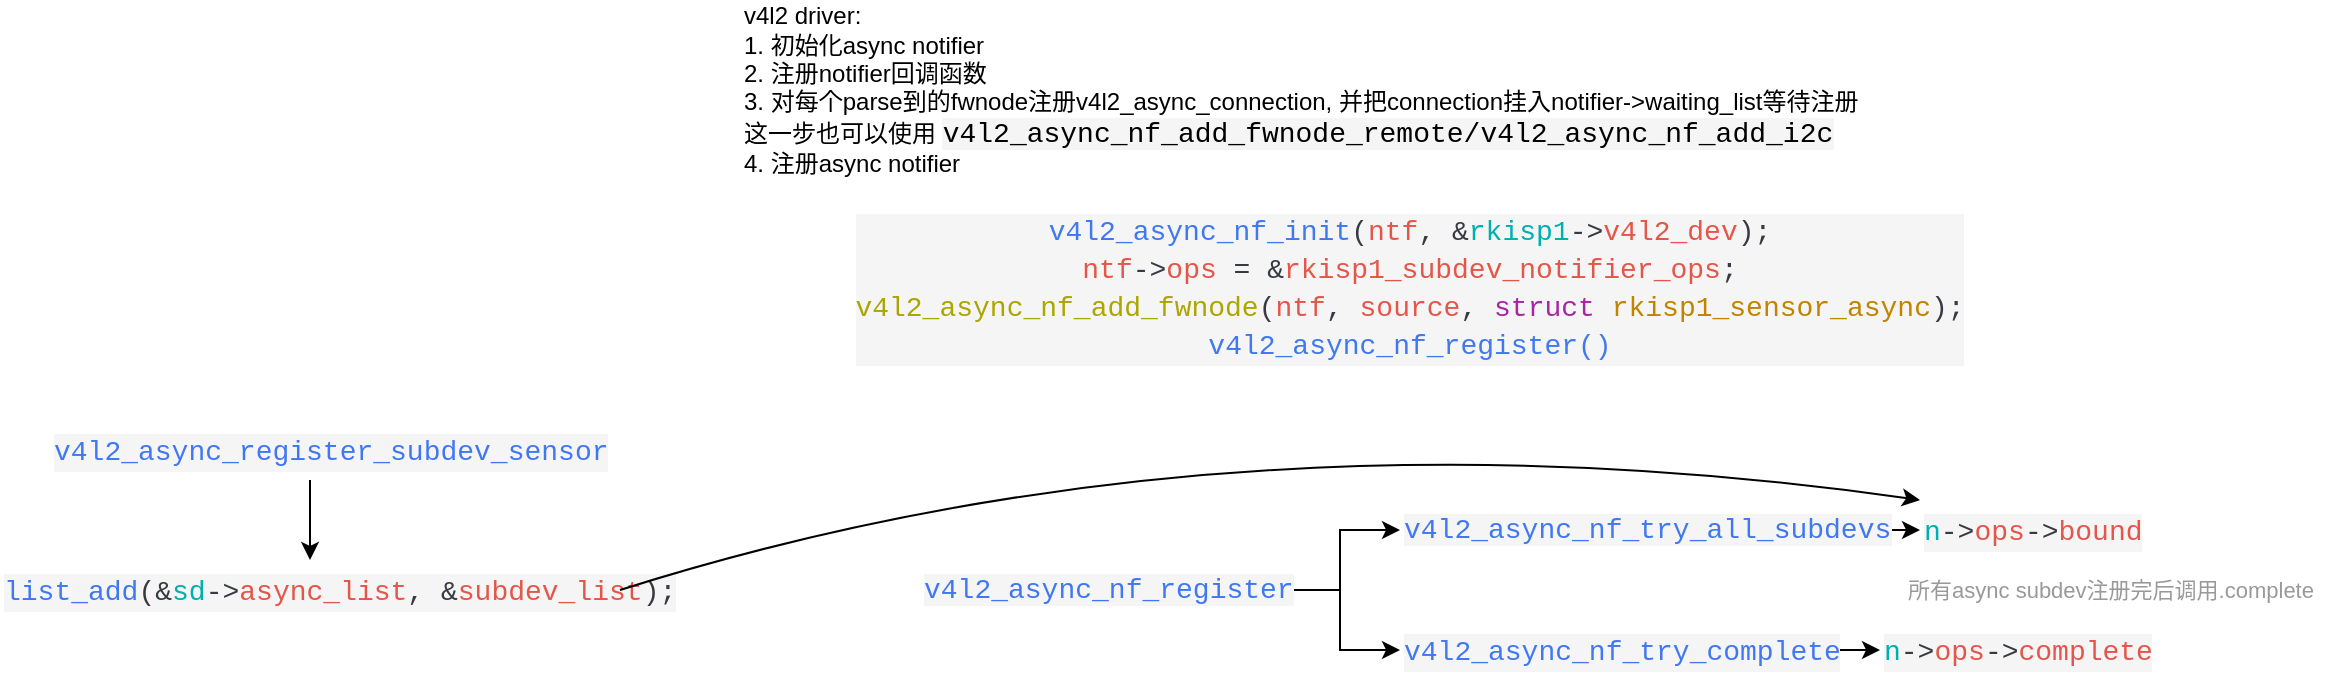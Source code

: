 <mxfile version="26.1.1">
  <diagram id="vxmu8e-D6JKtbziN8auy" name="Page-1">
    <mxGraphModel dx="2079" dy="633" grid="1" gridSize="10" guides="1" tooltips="1" connect="1" arrows="1" fold="1" page="1" pageScale="1" pageWidth="827" pageHeight="1169" math="0" shadow="0">
      <root>
        <mxCell id="0" />
        <mxCell id="1" parent="0" />
        <mxCell id="KGo7ExIiG6yFK3656a-n-1" value="&lt;div style=&quot;background-color: rgb(245, 245, 245); font-family: Consolas, &amp;quot;Courier New&amp;quot;, monospace; font-weight: normal; font-size: 14px; line-height: 19px; white-space: pre; color: rgb(56, 58, 66);&quot;&gt;&lt;div style=&quot;color: light-dark(rgb(56, 58, 66), rgb(185, 187, 194));&quot;&gt;&lt;span style=&quot;color: rgb(64, 120, 242);&quot;&gt;v4l2_async_nf_init&lt;/span&gt;&lt;span style=&quot;color: rgb(56, 58, 66);&quot;&gt;(&lt;/span&gt;&lt;span style=&quot;color: rgb(228, 86, 73);&quot;&gt;ntf&lt;/span&gt;&lt;span style=&quot;color: rgb(56, 58, 66);&quot;&gt;, &lt;/span&gt;&lt;span style=&quot;color: rgb(56, 58, 66);&quot;&gt;&amp;amp;&lt;/span&gt;&lt;span style=&quot;color: rgb(0, 175, 175);&quot;&gt;rkisp1&lt;/span&gt;&lt;span style=&quot;color: rgb(56, 58, 66);&quot;&gt;-&amp;gt;&lt;/span&gt;&lt;span style=&quot;color: rgb(228, 86, 73);&quot;&gt;v4l2_dev&lt;/span&gt;&lt;span style=&quot;color: rgb(56, 58, 66);&quot;&gt;);&lt;/span&gt;&lt;/div&gt;&lt;div style=&quot;&quot;&gt;&lt;span style=&quot;color: rgb(56, 58, 66);&quot;&gt;&lt;div style=&quot;color: light-dark(rgb(56, 58, 66), rgb(185, 187, 194)); line-height: 19px;&quot;&gt;&lt;span style=&quot;color: rgb(228, 86, 73);&quot;&gt;ntf&lt;/span&gt;-&amp;gt;&lt;span style=&quot;color: rgb(228, 86, 73);&quot;&gt;ops&lt;/span&gt; = &amp;amp;&lt;span style=&quot;color: rgb(228, 86, 73);&quot;&gt;rkisp1_subdev_notifier_ops&lt;/span&gt;;&lt;/div&gt;&lt;div style=&quot;line-height: 19px;&quot;&gt;&lt;div style=&quot;line-height: 19px;&quot;&gt;&lt;div style=&quot;&quot;&gt;&lt;span style=&quot;color: rgb(172, 166, 0);&quot;&gt;v4l2_async_nf_add_fwnode&lt;/span&gt;&lt;span style=&quot;color: light-dark(rgb(56, 58, 66), rgb(185, 187, 194)); background-color: light-dark(rgb(245, 245, 245), rgb(26, 26, 26));&quot;&gt;(&lt;/span&gt;&lt;span style=&quot;background-color: light-dark(rgb(245, 245, 245), rgb(26, 26, 26)); color: rgb(228, 86, 73);&quot;&gt;ntf&lt;/span&gt;&lt;span style=&quot;color: light-dark(rgb(56, 58, 66), rgb(185, 187, 194)); background-color: light-dark(rgb(245, 245, 245), rgb(26, 26, 26));&quot;&gt;, &lt;/span&gt;&lt;span style=&quot;background-color: light-dark(rgb(245, 245, 245), rgb(26, 26, 26)); color: rgb(228, 86, 73);&quot;&gt;source&lt;/span&gt;&lt;span style=&quot;color: light-dark(rgb(56, 58, 66), rgb(185, 187, 194)); background-color: light-dark(rgb(245, 245, 245), rgb(26, 26, 26));&quot;&gt;, &lt;/span&gt;&lt;span style=&quot;background-color: light-dark(rgb(245, 245, 245), rgb(26, 26, 26)); color: rgb(166, 38, 164);&quot;&gt;struct&lt;/span&gt;&lt;span style=&quot;color: light-dark(rgb(56, 58, 66), rgb(185, 187, 194)); background-color: light-dark(rgb(245, 245, 245), rgb(26, 26, 26));&quot;&gt; &lt;/span&gt;&lt;span style=&quot;background-color: light-dark(rgb(245, 245, 245), rgb(26, 26, 26)); color: rgb(193, 132, 1);&quot;&gt;rkisp1_sensor_async&lt;/span&gt;&lt;span style=&quot;color: light-dark(rgb(56, 58, 66), rgb(185, 187, 194)); background-color: light-dark(rgb(245, 245, 245), rgb(26, 26, 26));&quot;&gt;);&lt;/span&gt;&lt;/div&gt;&lt;/div&gt;&lt;/div&gt;&lt;div style=&quot;color: light-dark(rgb(56, 58, 66), rgb(185, 187, 194)); line-height: 19px;&quot;&gt;&lt;div style=&quot;line-height: 19px;&quot;&gt;&lt;span style=&quot;color: rgb(64, 120, 242);&quot;&gt;v4l2_async_nf_register()&lt;/span&gt;&lt;/div&gt;&lt;/div&gt;&lt;/span&gt;&lt;/div&gt;&lt;/div&gt;" style="text;whiteSpace=wrap;html=1;align=center;" vertex="1" parent="1">
          <mxGeometry x="90" y="190" width="510" height="90" as="geometry" />
        </mxCell>
        <mxCell id="KGo7ExIiG6yFK3656a-n-2" value="v4l2 driver:&lt;div&gt;1. 初始化async notifier&lt;br&gt;&lt;div&gt;2. 注册notifier回调函数&lt;/div&gt;&lt;div&gt;3. 对每个parse到的fwnode注册v4l2_async_connection, 并把connection挂入notifier-&amp;gt;waiting_list等待注册&lt;/div&gt;&lt;div&gt;这一步也可以使用&amp;nbsp;&lt;font style=&quot;color: rgb(0, 0, 0);&quot;&gt;&lt;span style=&quot;background-color: rgb(245, 245, 245); font-family: Consolas, &amp;quot;Courier New&amp;quot;, monospace; font-size: 14px; white-space: pre;&quot;&gt;v4l2_async_nf_add_fwnode_remote/&lt;/span&gt;&lt;span style=&quot;background-color: rgb(245, 245, 245); font-family: Consolas, &amp;quot;Courier New&amp;quot;, monospace; font-size: 14px; white-space: pre;&quot;&gt;v4l2_async_nf_add_i2c&lt;/span&gt;&lt;/font&gt;&lt;/div&gt;&lt;div&gt;4. 注册async notifier&lt;/div&gt;&lt;/div&gt;" style="text;html=1;align=left;verticalAlign=middle;whiteSpace=wrap;rounded=0;" vertex="1" parent="1">
          <mxGeometry x="10" y="100" width="570" height="70" as="geometry" />
        </mxCell>
        <mxCell id="KGo7ExIiG6yFK3656a-n-16" value="" style="edgeStyle=orthogonalEdgeStyle;rounded=0;orthogonalLoop=1;jettySize=auto;html=1;" edge="1" parent="1" source="KGo7ExIiG6yFK3656a-n-4" target="KGo7ExIiG6yFK3656a-n-15">
          <mxGeometry relative="1" as="geometry" />
        </mxCell>
        <mxCell id="KGo7ExIiG6yFK3656a-n-4" value="&lt;div style=&quot;color: #383a42;background-color: #f5f5f5;font-family: Consolas, &#39;Courier New&#39;, monospace;font-weight: normal;font-size: 14px;line-height: 19px;white-space: pre;&quot;&gt;&lt;div&gt;&lt;span style=&quot;color: #4078f2;&quot;&gt;v4l2_async_register_subdev_sensor&lt;/span&gt;&lt;/div&gt;&lt;/div&gt;" style="text;whiteSpace=wrap;html=1;" vertex="1" parent="1">
          <mxGeometry x="-335" y="300" width="260" height="30" as="geometry" />
        </mxCell>
        <mxCell id="KGo7ExIiG6yFK3656a-n-7" style="edgeStyle=orthogonalEdgeStyle;rounded=0;orthogonalLoop=1;jettySize=auto;html=1;exitX=1;exitY=0.5;exitDx=0;exitDy=0;entryX=0;entryY=0.5;entryDx=0;entryDy=0;" edge="1" parent="1" source="KGo7ExIiG6yFK3656a-n-5" target="KGo7ExIiG6yFK3656a-n-6">
          <mxGeometry relative="1" as="geometry" />
        </mxCell>
        <mxCell id="KGo7ExIiG6yFK3656a-n-9" style="edgeStyle=orthogonalEdgeStyle;rounded=0;orthogonalLoop=1;jettySize=auto;html=1;exitX=1;exitY=0.5;exitDx=0;exitDy=0;entryX=0;entryY=0.5;entryDx=0;entryDy=0;" edge="1" parent="1" source="KGo7ExIiG6yFK3656a-n-5" target="KGo7ExIiG6yFK3656a-n-8">
          <mxGeometry relative="1" as="geometry" />
        </mxCell>
        <mxCell id="KGo7ExIiG6yFK3656a-n-5" value="&lt;span style=&quot;color: rgb(64, 120, 242); font-family: Consolas, &amp;quot;Courier New&amp;quot;, monospace; font-size: 14px; font-style: normal; font-variant-ligatures: normal; font-variant-caps: normal; font-weight: 400; letter-spacing: normal; orphans: 2; text-align: center; text-indent: 0px; text-transform: none; widows: 2; word-spacing: 0px; -webkit-text-stroke-width: 0px; white-space: pre; background-color: rgb(245, 245, 245); text-decoration-thickness: initial; text-decoration-style: initial; text-decoration-color: initial; display: inline !important; float: none;&quot;&gt;v4l2_async_nf_register&lt;/span&gt;" style="text;whiteSpace=wrap;html=1;" vertex="1" parent="1">
          <mxGeometry x="100" y="370" width="180" height="30" as="geometry" />
        </mxCell>
        <mxCell id="KGo7ExIiG6yFK3656a-n-13" value="" style="edgeStyle=orthogonalEdgeStyle;rounded=0;orthogonalLoop=1;jettySize=auto;html=1;" edge="1" parent="1" source="KGo7ExIiG6yFK3656a-n-6" target="KGo7ExIiG6yFK3656a-n-12">
          <mxGeometry relative="1" as="geometry" />
        </mxCell>
        <mxCell id="KGo7ExIiG6yFK3656a-n-6" value="&lt;span style=&quot;color: rgb(64, 120, 242); font-family: Consolas, &amp;quot;Courier New&amp;quot;, monospace; font-size: 14px; font-style: normal; font-variant-ligatures: normal; font-variant-caps: normal; font-weight: 400; letter-spacing: normal; orphans: 2; text-align: left; text-indent: 0px; text-transform: none; widows: 2; word-spacing: 0px; -webkit-text-stroke-width: 0px; white-space: pre; background-color: rgb(245, 245, 245); text-decoration-thickness: initial; text-decoration-style: initial; text-decoration-color: initial; display: inline !important; float: none;&quot;&gt;v4l2_async_nf_try_all_subdevs&lt;/span&gt;" style="text;whiteSpace=wrap;html=1;" vertex="1" parent="1">
          <mxGeometry x="340" y="340" width="230" height="30" as="geometry" />
        </mxCell>
        <mxCell id="KGo7ExIiG6yFK3656a-n-11" value="" style="edgeStyle=orthogonalEdgeStyle;rounded=0;orthogonalLoop=1;jettySize=auto;html=1;" edge="1" parent="1" source="KGo7ExIiG6yFK3656a-n-8" target="KGo7ExIiG6yFK3656a-n-10">
          <mxGeometry relative="1" as="geometry" />
        </mxCell>
        <mxCell id="KGo7ExIiG6yFK3656a-n-8" value="&lt;div style=&quot;color: #383a42;background-color: #f5f5f5;font-family: Consolas, &#39;Courier New&#39;, monospace;font-weight: normal;font-size: 14px;line-height: 19px;white-space: pre;&quot;&gt;&lt;div&gt;&lt;span style=&quot;color: #4078f2;&quot;&gt;v4l2_async_nf_try_complete&lt;/span&gt;&lt;/div&gt;&lt;/div&gt;" style="text;whiteSpace=wrap;html=1;" vertex="1" parent="1">
          <mxGeometry x="340.0" y="400" width="205" height="30" as="geometry" />
        </mxCell>
        <mxCell id="KGo7ExIiG6yFK3656a-n-10" value="&lt;div style=&quot;color: #383a42;background-color: #f5f5f5;font-family: Consolas, &#39;Courier New&#39;, monospace;font-weight: normal;font-size: 14px;line-height: 19px;white-space: pre;&quot;&gt;&lt;div&gt;&lt;span style=&quot;color: #00afaf;&quot;&gt;n&lt;/span&gt;&lt;span style=&quot;color: #383a42;&quot;&gt;-&amp;gt;&lt;/span&gt;&lt;span style=&quot;color: #e45649;&quot;&gt;ops&lt;/span&gt;&lt;span style=&quot;color: #383a42;&quot;&gt;-&amp;gt;&lt;/span&gt;&lt;span style=&quot;color: #e45649;&quot;&gt;complete&lt;/span&gt;&lt;/div&gt;&lt;/div&gt;" style="text;whiteSpace=wrap;html=1;" vertex="1" parent="1">
          <mxGeometry x="580.0" y="400" width="135" height="30" as="geometry" />
        </mxCell>
        <mxCell id="KGo7ExIiG6yFK3656a-n-12" value="&lt;div style=&quot;background-color: rgb(245, 245, 245); font-family: Consolas, &amp;quot;Courier New&amp;quot;, monospace; font-weight: normal; font-size: 14px; line-height: 19px; white-space: pre; color: rgb(56, 58, 66);&quot;&gt;&lt;div style=&quot;&quot;&gt;&lt;span style=&quot;color: rgb(0, 175, 175);&quot;&gt;n&lt;/span&gt;&lt;span style=&quot;color: rgb(56, 58, 66);&quot;&gt;-&amp;gt;&lt;/span&gt;&lt;span style=&quot;color: rgb(228, 86, 73);&quot;&gt;ops&lt;/span&gt;&lt;span style=&quot;color: rgb(56, 58, 66);&quot;&gt;-&amp;gt;&lt;/span&gt;&lt;span style=&quot;color: rgb(56, 58, 66);&quot;&gt;&lt;font color=&quot;#e45649&quot;&gt;bound&lt;/font&gt;&lt;/span&gt;&lt;/div&gt;&lt;/div&gt;" style="text;whiteSpace=wrap;html=1;" vertex="1" parent="1">
          <mxGeometry x="600" y="340" width="109" height="30" as="geometry" />
        </mxCell>
        <mxCell id="KGo7ExIiG6yFK3656a-n-14" value="&lt;font style=&quot;font-size: 11px; color: rgb(153, 153, 153);&quot;&gt;所有async subdev注册完后调用.complete&lt;/font&gt;" style="text;html=1;align=center;verticalAlign=middle;resizable=0;points=[];autosize=1;strokeColor=none;fillColor=none;" vertex="1" parent="1">
          <mxGeometry x="580" y="370" width="230" height="30" as="geometry" />
        </mxCell>
        <mxCell id="KGo7ExIiG6yFK3656a-n-15" value="&lt;div style=&quot;color: #383a42;background-color: #f5f5f5;font-family: Consolas, &#39;Courier New&#39;, monospace;font-weight: normal;font-size: 14px;line-height: 19px;white-space: pre;&quot;&gt;&lt;div&gt;&lt;span style=&quot;color: #4078f2;&quot;&gt;list_add&lt;/span&gt;&lt;span style=&quot;color: #383a42;&quot;&gt;(&lt;/span&gt;&lt;span style=&quot;color: #383a42;&quot;&gt;&amp;amp;&lt;/span&gt;&lt;span style=&quot;color: #00afaf;&quot;&gt;sd&lt;/span&gt;&lt;span style=&quot;color: #383a42;&quot;&gt;-&amp;gt;&lt;/span&gt;&lt;span style=&quot;color: #e45649;&quot;&gt;async_list&lt;/span&gt;&lt;span style=&quot;color: #383a42;&quot;&gt;, &lt;/span&gt;&lt;span style=&quot;color: #383a42;&quot;&gt;&amp;amp;&lt;/span&gt;&lt;span style=&quot;color: #e45649;&quot;&gt;subdev_list&lt;/span&gt;&lt;span style=&quot;color: #383a42;&quot;&gt;);&lt;/span&gt;&lt;/div&gt;&lt;/div&gt;" style="text;whiteSpace=wrap;html=1;" vertex="1" parent="1">
          <mxGeometry x="-360.0" y="370" width="310" height="30" as="geometry" />
        </mxCell>
        <mxCell id="KGo7ExIiG6yFK3656a-n-17" value="" style="curved=1;endArrow=classic;html=1;rounded=0;exitX=1;exitY=0.5;exitDx=0;exitDy=0;entryX=0;entryY=0;entryDx=0;entryDy=0;" edge="1" parent="1" source="KGo7ExIiG6yFK3656a-n-15" target="KGo7ExIiG6yFK3656a-n-12">
          <mxGeometry width="50" height="50" relative="1" as="geometry">
            <mxPoint x="-110" y="540" as="sourcePoint" />
            <mxPoint x="-60" y="490" as="targetPoint" />
            <Array as="points">
              <mxPoint x="250" y="290" />
            </Array>
          </mxGeometry>
        </mxCell>
      </root>
    </mxGraphModel>
  </diagram>
</mxfile>
